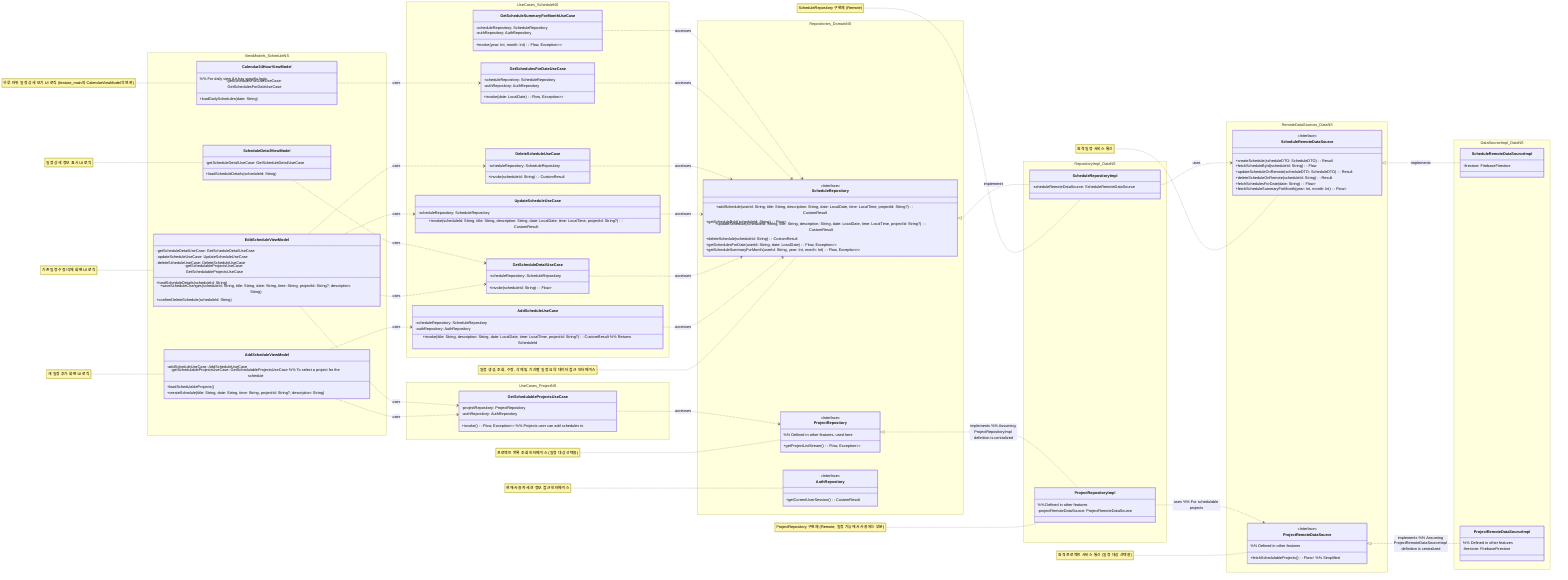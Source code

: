 classDiagram
    title Schedule Feature Architecture 
    %% Layered Architecture: Feature (ViewModels) -> Domain (UseCases, Repository Interfaces) -> Data (Repository Implementations, DataSources).
    %% Data Flow: External services (e.g., Firebase) are accessed by DataSource Implementations, which are abstracted by DataSource Interfaces.
    %% Repository Implementations use DataSource Interfaces and are abstracted by Repository Interfaces.
    %% UseCases consume Repository Interfaces for business logic. ViewModels use UseCases for UI state and interactions.
    %% UI (not shown) observes ViewModels.
    %% Data Models: DTOs (e.g., ScheduleDTO) in Data layer, Domain Models (e.g., Schedule) in Domain/ViewModel layers.

    %% Feature Layer (ViewModels)
    subgraph Feature Layer - ViewModels
        direction LR
        namespace ViewModels_ScheduleNS {
            class AddScheduleViewModel {
                -addScheduleUseCase: AddScheduleUseCase
                -getSchedulableProjectsUseCase: GetSchedulableProjectsUseCase %% To select a project for the schedule
                +loadSchedulableProjects()
                +createSchedule(title: String, date: String, time: String, projectId: String?, description: String)
            }
            class EditScheduleViewModel {
                -getScheduleDetailUseCase: GetScheduleDetailUseCase
                -updateScheduleUseCase: UpdateScheduleUseCase
                -deleteScheduleUseCase: DeleteScheduleUseCase
                -getSchedulableProjectsUseCase: GetSchedulableProjectsUseCase
                +loadScheduleDetails(scheduleId: String)
                +saveScheduleChanges(scheduleId: String, title: String, date: String, time: String, projectId: String?, description: String)
                +confirmDeleteSchedule(scheduleId: String)
            }
            class ScheduleDetailViewModel {
                -getScheduleDetailUseCase: GetScheduleDetailUseCase
                +loadScheduleDetails(scheduleId: String)
            }
            class Calendar24HourViewModel { %% For daily view if it has specific logic
                -getSchedulesForDateUseCase: GetSchedulesForDateUseCase
                +loadDailySchedules(date: String)
            }
        }
    end
    note for AddScheduleViewModel "새 일정 추가 화면 UI 로직"
    note for EditScheduleViewModel "기존 일정 수정/삭제 화면 UI 로직"
    note for ScheduleDetailViewModel "일정 상세 정보 표시 UI 로직"
    note for Calendar24HourViewModel "하루 단위 일정 상세 보기 UI 로직 (feature_main의 CalendarViewModel과 연관)"

    %% Domain Layer (UseCases & Repository Interfaces)
    subgraph Domain Layer
        direction LR
        namespace UseCases_ScheduleNS {
            class AddScheduleUseCase {
                -scheduleRepository: ScheduleRepository
                -authRepository: AuthRepository
                +invoke(title: String, description: String, date: LocalDate, time: LocalTime, projectId: String?): CustomResult<String, Exception> %% Returns ScheduleId
            }
            class GetScheduleDetailUseCase {
                -scheduleRepository: ScheduleRepository
                +invoke(scheduleId: String): Flow<CustomResult<Schedule, Exception>>
            }
            class UpdateScheduleUseCase {
                -scheduleRepository: ScheduleRepository
                +invoke(scheduleId: String, title: String, description: String, date: LocalDate, time: LocalTime, projectId: String?): CustomResult<Unit, Exception>
            }
            class DeleteScheduleUseCase {
                -scheduleRepository: ScheduleRepository
                +invoke(scheduleId: String): CustomResult<Unit, Exception>
            }
            class GetSchedulesForDateUseCase {
                 %% Used by CalendarViewModel in feature_main and potentially here
                -scheduleRepository: ScheduleRepository
                -authRepository: AuthRepository
                +invoke(date: LocalDate): Flow<CustomResult<List<Schedule>, Exception>>
            }
            class GetScheduleSummaryForMonthUseCase { 
                %% Used by CalendarViewModel in feature_main
                -scheduleRepository: ScheduleRepository
                -authRepository: AuthRepository
                +invoke(year: Int, month: Int): Flow<CustomResult<Map<Int, Int>, Exception>>
            }
        }
        namespace UseCases_ProjectNS {
             %% Used for selecting project for schedule
            class GetSchedulableProjectsUseCase {
                -projectRepository: ProjectRepository
                -authRepository: AuthRepository
                +invoke(): Flow<CustomResult<List<Project>, Exception>> %% Projects user can add schedules to
            }
        }

        namespace Repositories_DomainNS {
            class ScheduleRepository {
                <<Interface>>
                +addSchedule(userId: String, title: String, description: String, date: LocalDate, time: LocalTime, projectId: String?): CustomResult<String, Exception>
                +getScheduleById(scheduleId: String): Flow<CustomResult<Schedule, Exception>>
                +updateSchedule(scheduleId: String, title: String, description: String, date: LocalDate, time: LocalTime, projectId: String?): CustomResult<Unit, Exception>
                +deleteSchedule(scheduleId: String): CustomResult<Unit, Exception>
                +getSchedulesForDate(userId: String, date: LocalDate): Flow<CustomResult<List<Schedule>, Exception>>
                +getScheduleSummaryForMonth(userId: String, year: Int, month: Int): Flow<CustomResult<Map<Int, Int>, Exception>>
            }
            class ProjectRepository { %% Defined in other features, used here
                <<Interface>>
                +getProjectListStream(): Flow<CustomResult<List<Project>, Exception>>
            }
            class AuthRepository {
                <<Interface>>
                +getCurrentUserSession(): CustomResult<UserSession, Exception>
            }
        }
        note for ScheduleRepository "일정 생성, 조회, 수정, 삭제 및 기간별 일정 요약 데이터 접근 인터페이스"
        note for ProjectRepository "프로젝트 목록 조회 인터페이스 (일정 대상 선택용)"
        note for AuthRepository "현재 사용자 세션 정보 접근 인터페이스"
    end

    %% Data Layer (Repository Implementation & Remote DataSources - Local Excluded)
    subgraph Data Layer
        direction LR
        namespace RepositoryImpl_DataNS {
            class ScheduleRepositoryImpl {
                -scheduleRemoteDataSource: ScheduleRemoteDataSource
                %% LocalDataSource excluded
            }
            class ProjectRepositoryImpl { %% Defined in other features
                -projectRemoteDataSource: ProjectRemoteDataSource
                %% Other DS excluded for this context
            }
        }
        note for ScheduleRepositoryImpl "ScheduleRepository 구현체 (Remote)"
        note for ProjectRepositoryImpl "ProjectRepository 구현체 (Remote, 일정 기능에서 사용되는 부분)"


        namespace RemoteDataSources_DataNS {
            class ScheduleRemoteDataSource {
                <<Interface>>
                +createSchedule(scheduleDTO: ScheduleDTO): Result<String>
                +fetchScheduleById(scheduleId: String): Flow<ScheduleDTO?>
                +updateScheduleOnRemote(scheduleDTO: ScheduleDTO): Result<Unit>
                +deleteScheduleOnRemote(scheduleId: String): Result<Unit>
                +fetchSchedulesForDate(date: String): Flow<List<ScheduleDTO>>
                +fetchScheduleSummaryForMonth(year: Int, month: Int): Flow<Map<Int, Int>>
            }
            class ProjectRemoteDataSource { %% Defined in other features
                <<Interface>>
                +fetchSchedulableProjects(): Flow<List<ProjectDTO>> %% Simplified
            }
        }
        note for ScheduleRemoteDataSource "원격 일정 서비스 통신"
        note for ProjectRemoteDataSource "원격 프로젝트 서비스 통신 (일정 대상 선택용)"

        namespace DataSourceImpl_DataNS {
            class ScheduleRemoteDataSourceImpl {
                -firestore: FirebaseFirestore
            }
            class ProjectRemoteDataSourceImpl { %% Defined in other features
                -firestore: FirebaseFirestore
            }
        }
    end

    %% ===== Relationships =====
    %% ViewModel -> UseCase
    AddScheduleViewModel ..> AddScheduleUseCase : uses
    AddScheduleViewModel ..> GetSchedulableProjectsUseCase : uses
    EditScheduleViewModel ..> GetScheduleDetailUseCase : uses
    EditScheduleViewModel ..> UpdateScheduleUseCase : uses
    EditScheduleViewModel ..> DeleteScheduleUseCase : uses
    EditScheduleViewModel ..> GetSchedulableProjectsUseCase : uses
    ScheduleDetailViewModel ..> GetScheduleDetailUseCase : uses
    Calendar24HourViewModel ..> GetSchedulesForDateUseCase : uses

    %% UseCase -> Repository Interface
    AddScheduleUseCase ..> ScheduleRepository : accesses
    GetScheduleDetailUseCase ..> ScheduleRepository : accesses
    UpdateScheduleUseCase ..> ScheduleRepository : accesses
    DeleteScheduleUseCase ..> ScheduleRepository : accesses
    GetSchedulesForDateUseCase ..> ScheduleRepository : accesses
    GetScheduleSummaryForMonthUseCase ..> ScheduleRepository : accesses
    GetSchedulableProjectsUseCase ..> ProjectRepository : accesses

    %% Repository Implementation -> Repository Interface
    ScheduleRepository <|.. ScheduleRepositoryImpl : implements
    ProjectRepository <|.. ProjectRepositoryImpl : implements %% Assuming ProjectRepositoryImpl definition is centralized

    %% Repository Implementation -> DataSource Interface (Remote Only)
    ScheduleRepositoryImpl ..> ScheduleRemoteDataSource : uses
    ProjectRepositoryImpl ..> ProjectRemoteDataSource : uses %% For schedulable projects

    %% DataSource Implementation -> DataSource Interface
    ScheduleRemoteDataSource <|.. ScheduleRemoteDataSourceImpl : implements
    ProjectRemoteDataSource <|.. ProjectRemoteDataSourceImpl : implements %% Assuming ProjectRemoteDataSourceImpl definition is centralized